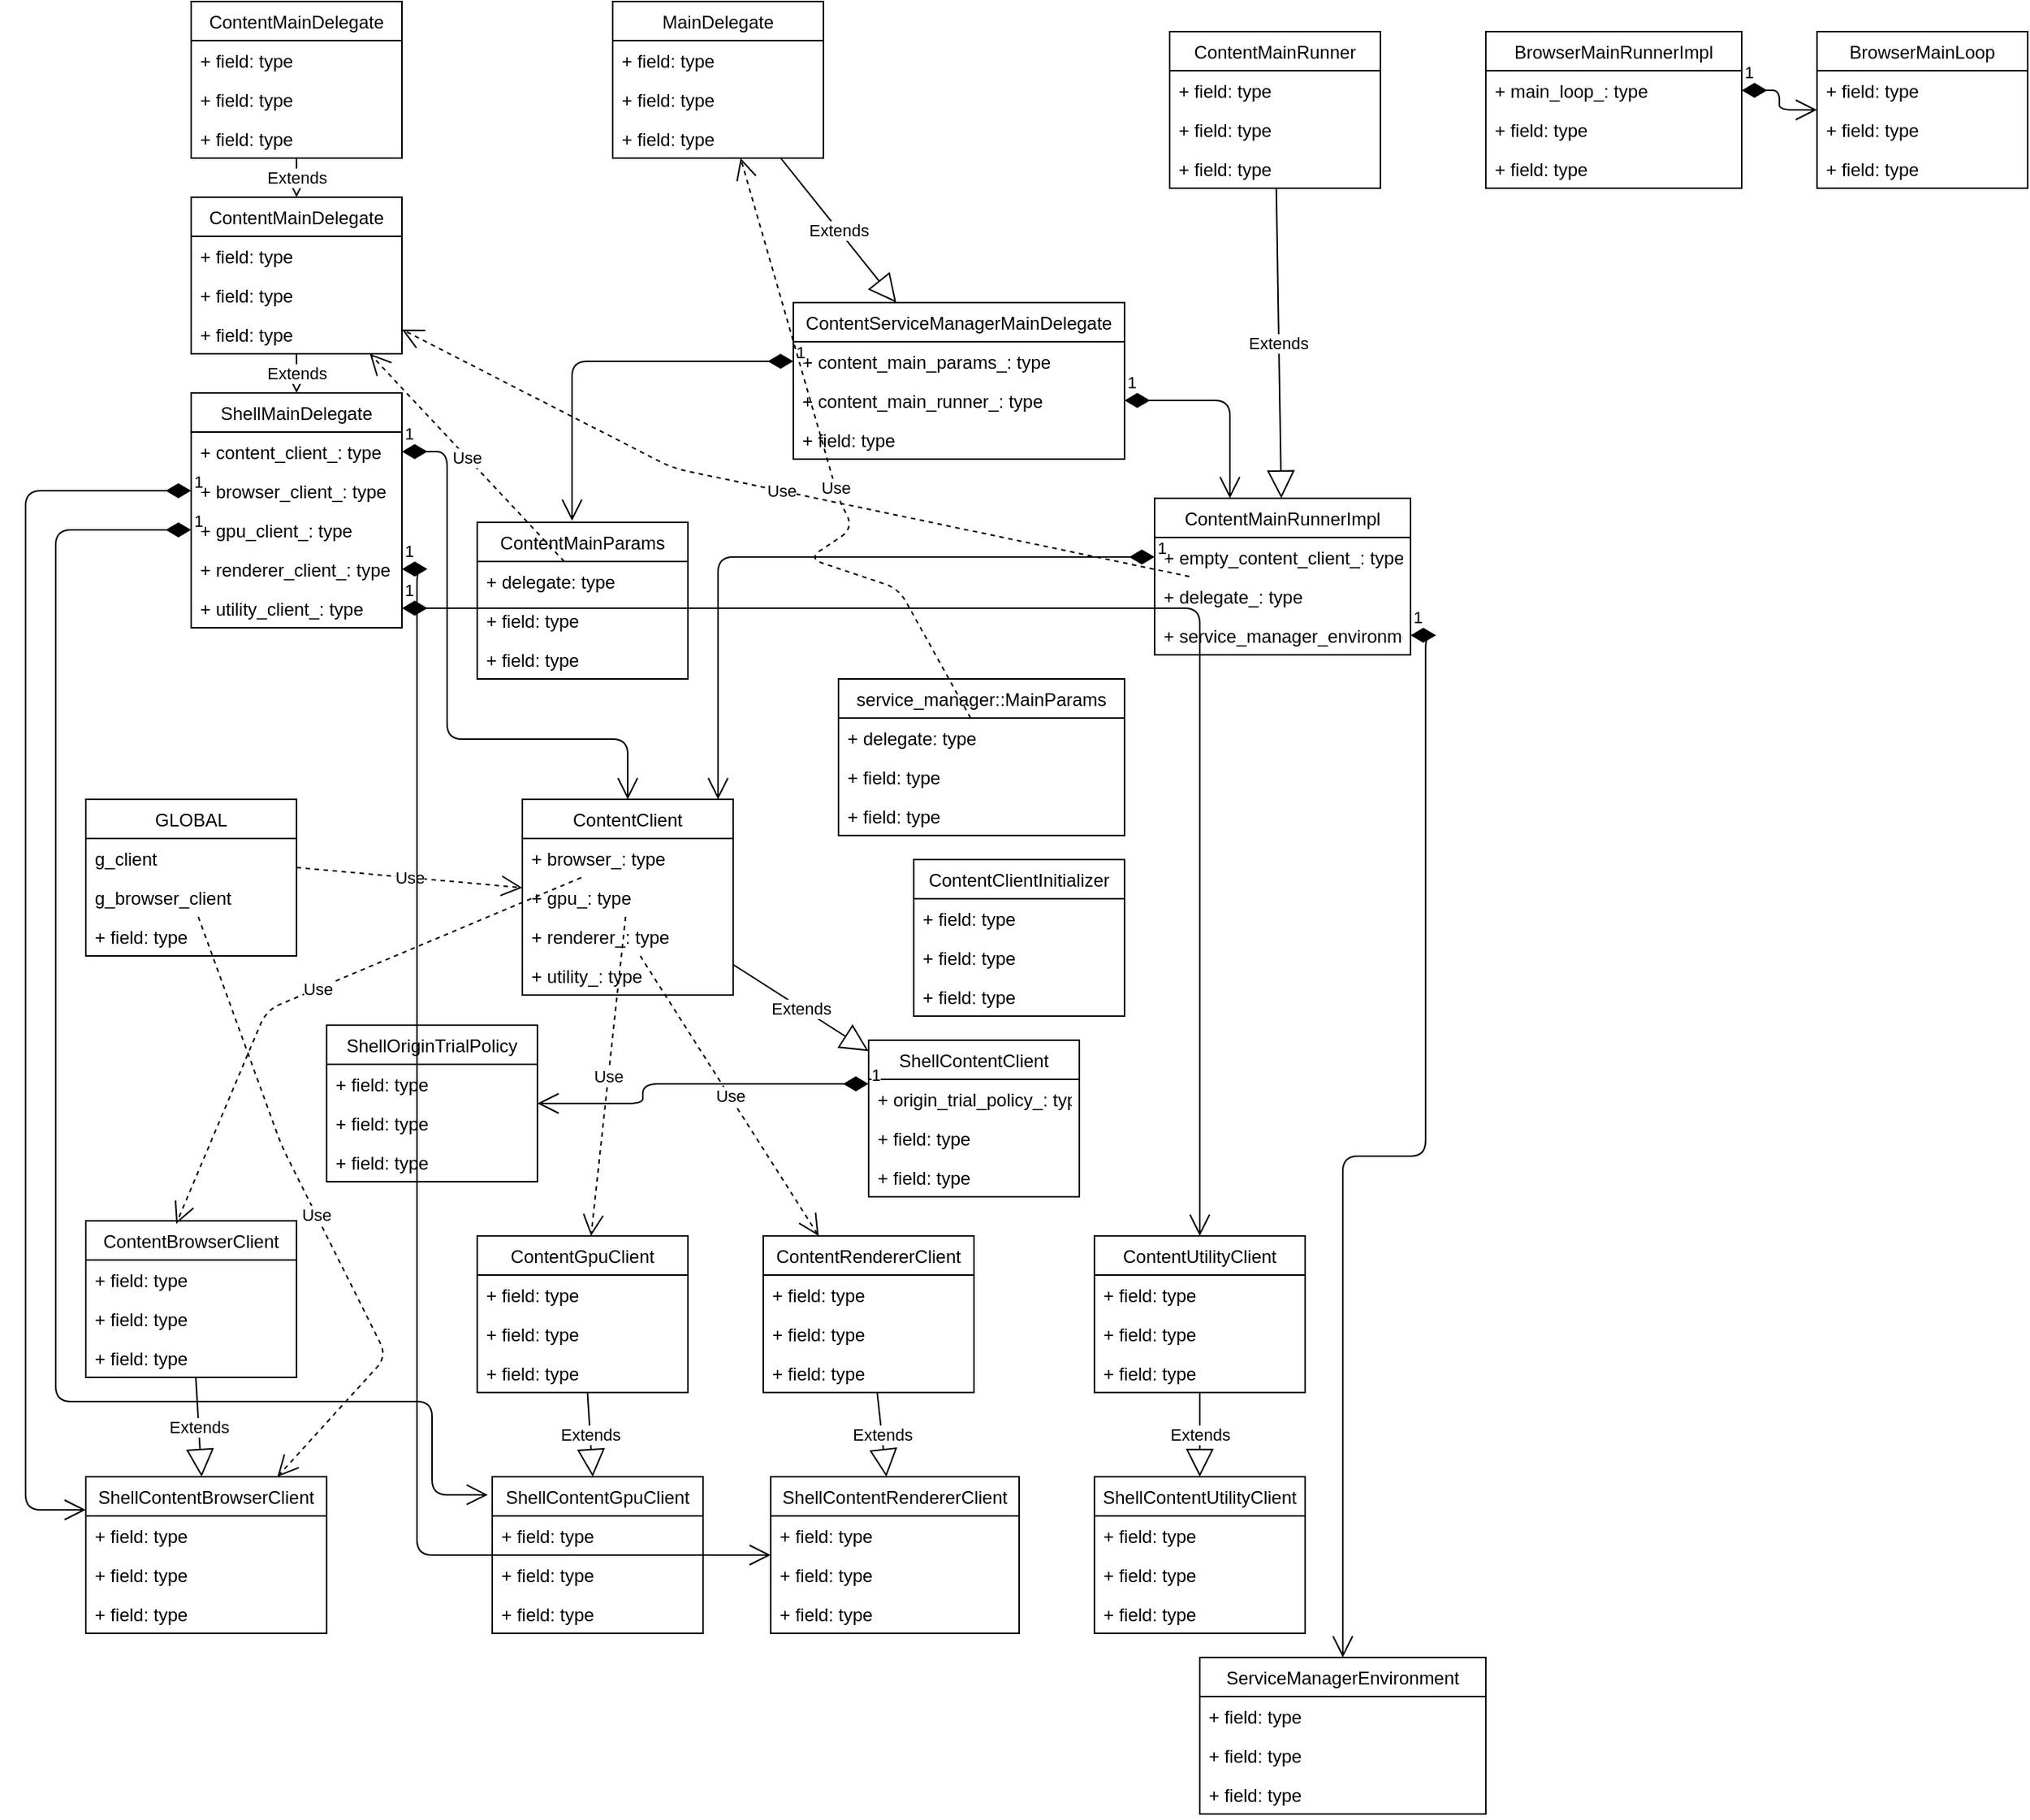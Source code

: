 <mxfile version="12.3.2" type="device" pages="1"><diagram id="yb6-rjvXr2OCw1s4o7pQ" name="Page-1"><mxGraphModel dx="1936" dy="936" grid="1" gridSize="10" guides="1" tooltips="1" connect="1" arrows="1" fold="1" page="1" pageScale="1" pageWidth="850" pageHeight="1100" math="0" shadow="0"><root><mxCell id="0"/><mxCell id="1" parent="0"/><mxCell id="ivxjMVcJkZJAWWNHjHma-1" value="ContentMainDelegate" style="swimlane;fontStyle=0;childLayout=stackLayout;horizontal=1;startSize=26;fillColor=none;horizontalStack=0;resizeParent=1;resizeParentMax=0;resizeLast=0;collapsible=1;marginBottom=0;" parent="1" vertex="1"><mxGeometry x="20" y="20" width="140" height="104" as="geometry"/></mxCell><mxCell id="ivxjMVcJkZJAWWNHjHma-2" value="+ field: type" style="text;strokeColor=none;fillColor=none;align=left;verticalAlign=top;spacingLeft=4;spacingRight=4;overflow=hidden;rotatable=0;points=[[0,0.5],[1,0.5]];portConstraint=eastwest;" parent="ivxjMVcJkZJAWWNHjHma-1" vertex="1"><mxGeometry y="26" width="140" height="26" as="geometry"/></mxCell><mxCell id="ivxjMVcJkZJAWWNHjHma-3" value="+ field: type" style="text;strokeColor=none;fillColor=none;align=left;verticalAlign=top;spacingLeft=4;spacingRight=4;overflow=hidden;rotatable=0;points=[[0,0.5],[1,0.5]];portConstraint=eastwest;" parent="ivxjMVcJkZJAWWNHjHma-1" vertex="1"><mxGeometry y="52" width="140" height="26" as="geometry"/></mxCell><mxCell id="ivxjMVcJkZJAWWNHjHma-4" value="+ field: type" style="text;strokeColor=none;fillColor=none;align=left;verticalAlign=top;spacingLeft=4;spacingRight=4;overflow=hidden;rotatable=0;points=[[0,0.5],[1,0.5]];portConstraint=eastwest;" parent="ivxjMVcJkZJAWWNHjHma-1" vertex="1"><mxGeometry y="78" width="140" height="26" as="geometry"/></mxCell><mxCell id="ivxjMVcJkZJAWWNHjHma-5" value="ContentMainDelegate" style="swimlane;fontStyle=0;childLayout=stackLayout;horizontal=1;startSize=26;fillColor=none;horizontalStack=0;resizeParent=1;resizeParentMax=0;resizeLast=0;collapsible=1;marginBottom=0;" parent="1" vertex="1"><mxGeometry x="20" y="150" width="140" height="104" as="geometry"/></mxCell><mxCell id="ivxjMVcJkZJAWWNHjHma-6" value="+ field: type" style="text;strokeColor=none;fillColor=none;align=left;verticalAlign=top;spacingLeft=4;spacingRight=4;overflow=hidden;rotatable=0;points=[[0,0.5],[1,0.5]];portConstraint=eastwest;" parent="ivxjMVcJkZJAWWNHjHma-5" vertex="1"><mxGeometry y="26" width="140" height="26" as="geometry"/></mxCell><mxCell id="ivxjMVcJkZJAWWNHjHma-7" value="+ field: type" style="text;strokeColor=none;fillColor=none;align=left;verticalAlign=top;spacingLeft=4;spacingRight=4;overflow=hidden;rotatable=0;points=[[0,0.5],[1,0.5]];portConstraint=eastwest;" parent="ivxjMVcJkZJAWWNHjHma-5" vertex="1"><mxGeometry y="52" width="140" height="26" as="geometry"/></mxCell><mxCell id="ivxjMVcJkZJAWWNHjHma-8" value="+ field: type" style="text;strokeColor=none;fillColor=none;align=left;verticalAlign=top;spacingLeft=4;spacingRight=4;overflow=hidden;rotatable=0;points=[[0,0.5],[1,0.5]];portConstraint=eastwest;" parent="ivxjMVcJkZJAWWNHjHma-5" vertex="1"><mxGeometry y="78" width="140" height="26" as="geometry"/></mxCell><mxCell id="ivxjMVcJkZJAWWNHjHma-9" value="ShellMainDelegate" style="swimlane;fontStyle=0;childLayout=stackLayout;horizontal=1;startSize=26;fillColor=none;horizontalStack=0;resizeParent=1;resizeParentMax=0;resizeLast=0;collapsible=1;marginBottom=0;" parent="1" vertex="1"><mxGeometry x="20" y="280" width="140" height="156" as="geometry"/></mxCell><mxCell id="ivxjMVcJkZJAWWNHjHma-10" value="+ content_client_: type" style="text;strokeColor=none;fillColor=none;align=left;verticalAlign=top;spacingLeft=4;spacingRight=4;overflow=hidden;rotatable=0;points=[[0,0.5],[1,0.5]];portConstraint=eastwest;" parent="ivxjMVcJkZJAWWNHjHma-9" vertex="1"><mxGeometry y="26" width="140" height="26" as="geometry"/></mxCell><mxCell id="ivxjMVcJkZJAWWNHjHma-11" value="+ browser_client_: type" style="text;strokeColor=none;fillColor=none;align=left;verticalAlign=top;spacingLeft=4;spacingRight=4;overflow=hidden;rotatable=0;points=[[0,0.5],[1,0.5]];portConstraint=eastwest;" parent="ivxjMVcJkZJAWWNHjHma-9" vertex="1"><mxGeometry y="52" width="140" height="26" as="geometry"/></mxCell><mxCell id="ivxjMVcJkZJAWWNHjHma-12" value="+ gpu_client_: type" style="text;strokeColor=none;fillColor=none;align=left;verticalAlign=top;spacingLeft=4;spacingRight=4;overflow=hidden;rotatable=0;points=[[0,0.5],[1,0.5]];portConstraint=eastwest;" parent="ivxjMVcJkZJAWWNHjHma-9" vertex="1"><mxGeometry y="78" width="140" height="26" as="geometry"/></mxCell><mxCell id="ivxjMVcJkZJAWWNHjHma-104" value="+ renderer_client_: type" style="text;strokeColor=none;fillColor=none;align=left;verticalAlign=top;spacingLeft=4;spacingRight=4;overflow=hidden;rotatable=0;points=[[0,0.5],[1,0.5]];portConstraint=eastwest;" parent="ivxjMVcJkZJAWWNHjHma-9" vertex="1"><mxGeometry y="104" width="140" height="26" as="geometry"/></mxCell><mxCell id="ivxjMVcJkZJAWWNHjHma-121" value="+ utility_client_: type" style="text;strokeColor=none;fillColor=none;align=left;verticalAlign=top;spacingLeft=4;spacingRight=4;overflow=hidden;rotatable=0;points=[[0,0.5],[1,0.5]];portConstraint=eastwest;" parent="ivxjMVcJkZJAWWNHjHma-9" vertex="1"><mxGeometry y="130" width="140" height="26" as="geometry"/></mxCell><mxCell id="ivxjMVcJkZJAWWNHjHma-13" value="Extends" style="endArrow=block;endSize=16;endFill=0;html=1;" parent="1" source="ivxjMVcJkZJAWWNHjHma-1" target="ivxjMVcJkZJAWWNHjHma-5" edge="1"><mxGeometry width="160" relative="1" as="geometry"><mxPoint x="20" y="410" as="sourcePoint"/><mxPoint x="180" y="410" as="targetPoint"/></mxGeometry></mxCell><mxCell id="ivxjMVcJkZJAWWNHjHma-14" value="Extends" style="endArrow=block;endSize=16;endFill=0;html=1;" parent="1" source="ivxjMVcJkZJAWWNHjHma-5" target="ivxjMVcJkZJAWWNHjHma-9" edge="1"><mxGeometry width="160" relative="1" as="geometry"><mxPoint x="100" y="134" as="sourcePoint"/><mxPoint x="100" y="160" as="targetPoint"/></mxGeometry></mxCell><mxCell id="ivxjMVcJkZJAWWNHjHma-15" value="ContentMainParams" style="swimlane;fontStyle=0;childLayout=stackLayout;horizontal=1;startSize=26;fillColor=none;horizontalStack=0;resizeParent=1;resizeParentMax=0;resizeLast=0;collapsible=1;marginBottom=0;" parent="1" vertex="1"><mxGeometry x="210" y="366" width="140" height="104" as="geometry"/></mxCell><mxCell id="ivxjMVcJkZJAWWNHjHma-16" value="+ delegate: type" style="text;strokeColor=none;fillColor=none;align=left;verticalAlign=top;spacingLeft=4;spacingRight=4;overflow=hidden;rotatable=0;points=[[0,0.5],[1,0.5]];portConstraint=eastwest;" parent="ivxjMVcJkZJAWWNHjHma-15" vertex="1"><mxGeometry y="26" width="140" height="26" as="geometry"/></mxCell><mxCell id="ivxjMVcJkZJAWWNHjHma-17" value="+ field: type" style="text;strokeColor=none;fillColor=none;align=left;verticalAlign=top;spacingLeft=4;spacingRight=4;overflow=hidden;rotatable=0;points=[[0,0.5],[1,0.5]];portConstraint=eastwest;" parent="ivxjMVcJkZJAWWNHjHma-15" vertex="1"><mxGeometry y="52" width="140" height="26" as="geometry"/></mxCell><mxCell id="ivxjMVcJkZJAWWNHjHma-18" value="+ field: type" style="text;strokeColor=none;fillColor=none;align=left;verticalAlign=top;spacingLeft=4;spacingRight=4;overflow=hidden;rotatable=0;points=[[0,0.5],[1,0.5]];portConstraint=eastwest;" parent="ivxjMVcJkZJAWWNHjHma-15" vertex="1"><mxGeometry y="78" width="140" height="26" as="geometry"/></mxCell><mxCell id="ivxjMVcJkZJAWWNHjHma-19" value="Use" style="endArrow=open;endSize=12;dashed=1;html=1;" parent="1" source="ivxjMVcJkZJAWWNHjHma-16" target="ivxjMVcJkZJAWWNHjHma-5" edge="1"><mxGeometry width="160" relative="1" as="geometry"><mxPoint x="20" y="410" as="sourcePoint"/><mxPoint x="180" y="410" as="targetPoint"/></mxGeometry></mxCell><mxCell id="ivxjMVcJkZJAWWNHjHma-20" value="MainDelegate" style="swimlane;fontStyle=0;childLayout=stackLayout;horizontal=1;startSize=26;fillColor=none;horizontalStack=0;resizeParent=1;resizeParentMax=0;resizeLast=0;collapsible=1;marginBottom=0;" parent="1" vertex="1"><mxGeometry x="300" y="20" width="140" height="104" as="geometry"/></mxCell><mxCell id="ivxjMVcJkZJAWWNHjHma-21" value="+ field: type" style="text;strokeColor=none;fillColor=none;align=left;verticalAlign=top;spacingLeft=4;spacingRight=4;overflow=hidden;rotatable=0;points=[[0,0.5],[1,0.5]];portConstraint=eastwest;" parent="ivxjMVcJkZJAWWNHjHma-20" vertex="1"><mxGeometry y="26" width="140" height="26" as="geometry"/></mxCell><mxCell id="ivxjMVcJkZJAWWNHjHma-22" value="+ field: type" style="text;strokeColor=none;fillColor=none;align=left;verticalAlign=top;spacingLeft=4;spacingRight=4;overflow=hidden;rotatable=0;points=[[0,0.5],[1,0.5]];portConstraint=eastwest;" parent="ivxjMVcJkZJAWWNHjHma-20" vertex="1"><mxGeometry y="52" width="140" height="26" as="geometry"/></mxCell><mxCell id="ivxjMVcJkZJAWWNHjHma-23" value="+ field: type" style="text;strokeColor=none;fillColor=none;align=left;verticalAlign=top;spacingLeft=4;spacingRight=4;overflow=hidden;rotatable=0;points=[[0,0.5],[1,0.5]];portConstraint=eastwest;" parent="ivxjMVcJkZJAWWNHjHma-20" vertex="1"><mxGeometry y="78" width="140" height="26" as="geometry"/></mxCell><mxCell id="ivxjMVcJkZJAWWNHjHma-24" value="ContentServiceManagerMainDelegate" style="swimlane;fontStyle=0;childLayout=stackLayout;horizontal=1;startSize=26;fillColor=none;horizontalStack=0;resizeParent=1;resizeParentMax=0;resizeLast=0;collapsible=1;marginBottom=0;" parent="1" vertex="1"><mxGeometry x="420" y="220" width="220" height="104" as="geometry"/></mxCell><mxCell id="ivxjMVcJkZJAWWNHjHma-25" value="+ content_main_params_: type" style="text;strokeColor=none;fillColor=none;align=left;verticalAlign=top;spacingLeft=4;spacingRight=4;overflow=hidden;rotatable=0;points=[[0,0.5],[1,0.5]];portConstraint=eastwest;" parent="ivxjMVcJkZJAWWNHjHma-24" vertex="1"><mxGeometry y="26" width="220" height="26" as="geometry"/></mxCell><mxCell id="ivxjMVcJkZJAWWNHjHma-26" value="+ content_main_runner_: type" style="text;strokeColor=none;fillColor=none;align=left;verticalAlign=top;spacingLeft=4;spacingRight=4;overflow=hidden;rotatable=0;points=[[0,0.5],[1,0.5]];portConstraint=eastwest;" parent="ivxjMVcJkZJAWWNHjHma-24" vertex="1"><mxGeometry y="52" width="220" height="26" as="geometry"/></mxCell><mxCell id="ivxjMVcJkZJAWWNHjHma-27" value="+ field: type" style="text;strokeColor=none;fillColor=none;align=left;verticalAlign=top;spacingLeft=4;spacingRight=4;overflow=hidden;rotatable=0;points=[[0,0.5],[1,0.5]];portConstraint=eastwest;" parent="ivxjMVcJkZJAWWNHjHma-24" vertex="1"><mxGeometry y="78" width="220" height="26" as="geometry"/></mxCell><mxCell id="ivxjMVcJkZJAWWNHjHma-28" value="Extends" style="endArrow=block;endSize=16;endFill=0;html=1;" parent="1" source="ivxjMVcJkZJAWWNHjHma-20" target="ivxjMVcJkZJAWWNHjHma-24" edge="1"><mxGeometry width="160" relative="1" as="geometry"><mxPoint x="20" y="410" as="sourcePoint"/><mxPoint x="180" y="410" as="targetPoint"/></mxGeometry></mxCell><mxCell id="ivxjMVcJkZJAWWNHjHma-29" value="1" style="endArrow=open;html=1;endSize=12;startArrow=diamondThin;startSize=14;startFill=1;edgeStyle=orthogonalEdgeStyle;align=left;verticalAlign=bottom;entryX=0.45;entryY=-0.01;entryDx=0;entryDy=0;entryPerimeter=0;" parent="1" source="ivxjMVcJkZJAWWNHjHma-25" target="ivxjMVcJkZJAWWNHjHma-15" edge="1"><mxGeometry x="-1" y="3" relative="1" as="geometry"><mxPoint x="20" y="450" as="sourcePoint"/><mxPoint x="180" y="450" as="targetPoint"/></mxGeometry></mxCell><mxCell id="ivxjMVcJkZJAWWNHjHma-30" value="ContentMainRunner" style="swimlane;fontStyle=0;childLayout=stackLayout;horizontal=1;startSize=26;fillColor=none;horizontalStack=0;resizeParent=1;resizeParentMax=0;resizeLast=0;collapsible=1;marginBottom=0;" parent="1" vertex="1"><mxGeometry x="670" y="40" width="140" height="104" as="geometry"/></mxCell><mxCell id="ivxjMVcJkZJAWWNHjHma-31" value="+ field: type" style="text;strokeColor=none;fillColor=none;align=left;verticalAlign=top;spacingLeft=4;spacingRight=4;overflow=hidden;rotatable=0;points=[[0,0.5],[1,0.5]];portConstraint=eastwest;" parent="ivxjMVcJkZJAWWNHjHma-30" vertex="1"><mxGeometry y="26" width="140" height="26" as="geometry"/></mxCell><mxCell id="ivxjMVcJkZJAWWNHjHma-32" value="+ field: type" style="text;strokeColor=none;fillColor=none;align=left;verticalAlign=top;spacingLeft=4;spacingRight=4;overflow=hidden;rotatable=0;points=[[0,0.5],[1,0.5]];portConstraint=eastwest;" parent="ivxjMVcJkZJAWWNHjHma-30" vertex="1"><mxGeometry y="52" width="140" height="26" as="geometry"/></mxCell><mxCell id="ivxjMVcJkZJAWWNHjHma-33" value="+ field: type" style="text;strokeColor=none;fillColor=none;align=left;verticalAlign=top;spacingLeft=4;spacingRight=4;overflow=hidden;rotatable=0;points=[[0,0.5],[1,0.5]];portConstraint=eastwest;" parent="ivxjMVcJkZJAWWNHjHma-30" vertex="1"><mxGeometry y="78" width="140" height="26" as="geometry"/></mxCell><mxCell id="ivxjMVcJkZJAWWNHjHma-34" value="ContentMainRunnerImpl" style="swimlane;fontStyle=0;childLayout=stackLayout;horizontal=1;startSize=26;fillColor=none;horizontalStack=0;resizeParent=1;resizeParentMax=0;resizeLast=0;collapsible=1;marginBottom=0;" parent="1" vertex="1"><mxGeometry x="660" y="350" width="170" height="104" as="geometry"/></mxCell><mxCell id="ivxjMVcJkZJAWWNHjHma-35" value="+ empty_content_client_: type" style="text;strokeColor=none;fillColor=none;align=left;verticalAlign=top;spacingLeft=4;spacingRight=4;overflow=hidden;rotatable=0;points=[[0,0.5],[1,0.5]];portConstraint=eastwest;" parent="ivxjMVcJkZJAWWNHjHma-34" vertex="1"><mxGeometry y="26" width="170" height="26" as="geometry"/></mxCell><mxCell id="ivxjMVcJkZJAWWNHjHma-37" value="+ delegate_: type" style="text;strokeColor=none;fillColor=none;align=left;verticalAlign=top;spacingLeft=4;spacingRight=4;overflow=hidden;rotatable=0;points=[[0,0.5],[1,0.5]];portConstraint=eastwest;" parent="ivxjMVcJkZJAWWNHjHma-34" vertex="1"><mxGeometry y="52" width="170" height="26" as="geometry"/></mxCell><mxCell id="ivxjMVcJkZJAWWNHjHma-123" value="+ service_manager_environment_: type" style="text;strokeColor=none;fillColor=none;align=left;verticalAlign=top;spacingLeft=4;spacingRight=4;overflow=hidden;rotatable=0;points=[[0,0.5],[1,0.5]];portConstraint=eastwest;" parent="ivxjMVcJkZJAWWNHjHma-34" vertex="1"><mxGeometry y="78" width="170" height="26" as="geometry"/></mxCell><mxCell id="ivxjMVcJkZJAWWNHjHma-38" value="Extends" style="endArrow=block;endSize=16;endFill=0;html=1;" parent="1" source="ivxjMVcJkZJAWWNHjHma-30" target="ivxjMVcJkZJAWWNHjHma-34" edge="1"><mxGeometry width="160" relative="1" as="geometry"><mxPoint x="20" y="450" as="sourcePoint"/><mxPoint x="180" y="450" as="targetPoint"/></mxGeometry></mxCell><mxCell id="ivxjMVcJkZJAWWNHjHma-39" value="ContentClient" style="swimlane;fontStyle=0;childLayout=stackLayout;horizontal=1;startSize=26;fillColor=none;horizontalStack=0;resizeParent=1;resizeParentMax=0;resizeLast=0;collapsible=1;marginBottom=0;" parent="1" vertex="1"><mxGeometry x="240" y="550" width="140" height="130" as="geometry"/></mxCell><mxCell id="ivxjMVcJkZJAWWNHjHma-40" value="+ browser_: type" style="text;strokeColor=none;fillColor=none;align=left;verticalAlign=top;spacingLeft=4;spacingRight=4;overflow=hidden;rotatable=0;points=[[0,0.5],[1,0.5]];portConstraint=eastwest;" parent="ivxjMVcJkZJAWWNHjHma-39" vertex="1"><mxGeometry y="26" width="140" height="26" as="geometry"/></mxCell><mxCell id="ivxjMVcJkZJAWWNHjHma-41" value="+ gpu_: type" style="text;strokeColor=none;fillColor=none;align=left;verticalAlign=top;spacingLeft=4;spacingRight=4;overflow=hidden;rotatable=0;points=[[0,0.5],[1,0.5]];portConstraint=eastwest;" parent="ivxjMVcJkZJAWWNHjHma-39" vertex="1"><mxGeometry y="52" width="140" height="26" as="geometry"/></mxCell><mxCell id="ivxjMVcJkZJAWWNHjHma-42" value="+ renderer_: type" style="text;strokeColor=none;fillColor=none;align=left;verticalAlign=top;spacingLeft=4;spacingRight=4;overflow=hidden;rotatable=0;points=[[0,0.5],[1,0.5]];portConstraint=eastwest;" parent="ivxjMVcJkZJAWWNHjHma-39" vertex="1"><mxGeometry y="78" width="140" height="26" as="geometry"/></mxCell><mxCell id="ivxjMVcJkZJAWWNHjHma-111" value="+ utility_: type" style="text;strokeColor=none;fillColor=none;align=left;verticalAlign=top;spacingLeft=4;spacingRight=4;overflow=hidden;rotatable=0;points=[[0,0.5],[1,0.5]];portConstraint=eastwest;" parent="ivxjMVcJkZJAWWNHjHma-39" vertex="1"><mxGeometry y="104" width="140" height="26" as="geometry"/></mxCell><mxCell id="ivxjMVcJkZJAWWNHjHma-43" value="1" style="endArrow=open;html=1;endSize=12;startArrow=diamondThin;startSize=14;startFill=1;edgeStyle=orthogonalEdgeStyle;align=left;verticalAlign=bottom;" parent="1" source="ivxjMVcJkZJAWWNHjHma-35" target="ivxjMVcJkZJAWWNHjHma-39" edge="1"><mxGeometry x="-1" y="3" relative="1" as="geometry"><mxPoint x="430" y="269" as="sourcePoint"/><mxPoint x="323" y="329" as="targetPoint"/><Array as="points"><mxPoint x="370" y="389"/></Array></mxGeometry></mxCell><mxCell id="ivxjMVcJkZJAWWNHjHma-44" value="1" style="endArrow=open;html=1;endSize=12;startArrow=diamondThin;startSize=14;startFill=1;edgeStyle=orthogonalEdgeStyle;align=left;verticalAlign=bottom;" parent="1" source="ivxjMVcJkZJAWWNHjHma-26" target="ivxjMVcJkZJAWWNHjHma-34" edge="1"><mxGeometry x="-1" y="3" relative="1" as="geometry"><mxPoint x="840" y="399" as="sourcePoint"/><mxPoint x="540" y="470" as="targetPoint"/><Array as="points"><mxPoint x="710" y="285"/></Array></mxGeometry></mxCell><mxCell id="ivxjMVcJkZJAWWNHjHma-45" value="service_manager::MainParams" style="swimlane;fontStyle=0;childLayout=stackLayout;horizontal=1;startSize=26;fillColor=none;horizontalStack=0;resizeParent=1;resizeParentMax=0;resizeLast=0;collapsible=1;marginBottom=0;" parent="1" vertex="1"><mxGeometry x="450" y="470" width="190" height="104" as="geometry"/></mxCell><mxCell id="ivxjMVcJkZJAWWNHjHma-46" value="+ delegate: type" style="text;strokeColor=none;fillColor=none;align=left;verticalAlign=top;spacingLeft=4;spacingRight=4;overflow=hidden;rotatable=0;points=[[0,0.5],[1,0.5]];portConstraint=eastwest;" parent="ivxjMVcJkZJAWWNHjHma-45" vertex="1"><mxGeometry y="26" width="190" height="26" as="geometry"/></mxCell><mxCell id="ivxjMVcJkZJAWWNHjHma-47" value="+ field: type" style="text;strokeColor=none;fillColor=none;align=left;verticalAlign=top;spacingLeft=4;spacingRight=4;overflow=hidden;rotatable=0;points=[[0,0.5],[1,0.5]];portConstraint=eastwest;" parent="ivxjMVcJkZJAWWNHjHma-45" vertex="1"><mxGeometry y="52" width="190" height="26" as="geometry"/></mxCell><mxCell id="ivxjMVcJkZJAWWNHjHma-48" value="+ field: type" style="text;strokeColor=none;fillColor=none;align=left;verticalAlign=top;spacingLeft=4;spacingRight=4;overflow=hidden;rotatable=0;points=[[0,0.5],[1,0.5]];portConstraint=eastwest;" parent="ivxjMVcJkZJAWWNHjHma-45" vertex="1"><mxGeometry y="78" width="190" height="26" as="geometry"/></mxCell><mxCell id="ivxjMVcJkZJAWWNHjHma-49" value="Use" style="endArrow=open;endSize=12;dashed=1;html=1;" parent="1" source="ivxjMVcJkZJAWWNHjHma-46" target="ivxjMVcJkZJAWWNHjHma-20" edge="1"><mxGeometry width="160" relative="1" as="geometry"><mxPoint x="50" y="570" as="sourcePoint"/><mxPoint x="210" y="570" as="targetPoint"/><Array as="points"><mxPoint x="490" y="410"/><mxPoint x="430" y="390"/><mxPoint x="460" y="370"/><mxPoint x="450" y="350"/></Array></mxGeometry></mxCell><mxCell id="ivxjMVcJkZJAWWNHjHma-50" value="Use" style="endArrow=open;endSize=12;dashed=1;html=1;" parent="1" source="ivxjMVcJkZJAWWNHjHma-37" target="ivxjMVcJkZJAWWNHjHma-5" edge="1"><mxGeometry width="160" relative="1" as="geometry"><mxPoint x="316.833" y="398" as="sourcePoint"/><mxPoint x="187.67" y="260" as="targetPoint"/><Array as="points"><mxPoint x="340" y="330"/></Array></mxGeometry></mxCell><mxCell id="ivxjMVcJkZJAWWNHjHma-51" value="ShellContentClient" style="swimlane;fontStyle=0;childLayout=stackLayout;horizontal=1;startSize=26;fillColor=none;horizontalStack=0;resizeParent=1;resizeParentMax=0;resizeLast=0;collapsible=1;marginBottom=0;" parent="1" vertex="1"><mxGeometry x="470" y="710" width="140" height="104" as="geometry"/></mxCell><mxCell id="ivxjMVcJkZJAWWNHjHma-52" value="+ origin_trial_policy_: type" style="text;strokeColor=none;fillColor=none;align=left;verticalAlign=top;spacingLeft=4;spacingRight=4;overflow=hidden;rotatable=0;points=[[0,0.5],[1,0.5]];portConstraint=eastwest;" parent="ivxjMVcJkZJAWWNHjHma-51" vertex="1"><mxGeometry y="26" width="140" height="26" as="geometry"/></mxCell><mxCell id="ivxjMVcJkZJAWWNHjHma-53" value="+ field: type" style="text;strokeColor=none;fillColor=none;align=left;verticalAlign=top;spacingLeft=4;spacingRight=4;overflow=hidden;rotatable=0;points=[[0,0.5],[1,0.5]];portConstraint=eastwest;" parent="ivxjMVcJkZJAWWNHjHma-51" vertex="1"><mxGeometry y="52" width="140" height="26" as="geometry"/></mxCell><mxCell id="ivxjMVcJkZJAWWNHjHma-54" value="+ field: type" style="text;strokeColor=none;fillColor=none;align=left;verticalAlign=top;spacingLeft=4;spacingRight=4;overflow=hidden;rotatable=0;points=[[0,0.5],[1,0.5]];portConstraint=eastwest;" parent="ivxjMVcJkZJAWWNHjHma-51" vertex="1"><mxGeometry y="78" width="140" height="26" as="geometry"/></mxCell><mxCell id="ivxjMVcJkZJAWWNHjHma-55" value="Extends" style="endArrow=block;endSize=16;endFill=0;html=1;" parent="1" source="ivxjMVcJkZJAWWNHjHma-39" target="ivxjMVcJkZJAWWNHjHma-51" edge="1"><mxGeometry width="160" relative="1" as="geometry"><mxPoint x="421.6" y="134" as="sourcePoint"/><mxPoint x="498.4" y="230" as="targetPoint"/></mxGeometry></mxCell><mxCell id="ivxjMVcJkZJAWWNHjHma-56" value="1" style="endArrow=open;html=1;endSize=12;startArrow=diamondThin;startSize=14;startFill=1;edgeStyle=orthogonalEdgeStyle;align=left;verticalAlign=bottom;" parent="1" source="ivxjMVcJkZJAWWNHjHma-10" target="ivxjMVcJkZJAWWNHjHma-39" edge="1"><mxGeometry x="-1" y="3" relative="1" as="geometry"><mxPoint x="430" y="269" as="sourcePoint"/><mxPoint x="283" y="375" as="targetPoint"/><Array as="points"><mxPoint x="190" y="319"/><mxPoint x="190" y="510"/><mxPoint x="310" y="510"/></Array></mxGeometry></mxCell><mxCell id="ivxjMVcJkZJAWWNHjHma-57" value="ShellOriginTrialPolicy" style="swimlane;fontStyle=0;childLayout=stackLayout;horizontal=1;startSize=26;fillColor=none;horizontalStack=0;resizeParent=1;resizeParentMax=0;resizeLast=0;collapsible=1;marginBottom=0;" parent="1" vertex="1"><mxGeometry x="110" y="700" width="140" height="104" as="geometry"/></mxCell><mxCell id="ivxjMVcJkZJAWWNHjHma-58" value="+ field: type" style="text;strokeColor=none;fillColor=none;align=left;verticalAlign=top;spacingLeft=4;spacingRight=4;overflow=hidden;rotatable=0;points=[[0,0.5],[1,0.5]];portConstraint=eastwest;" parent="ivxjMVcJkZJAWWNHjHma-57" vertex="1"><mxGeometry y="26" width="140" height="26" as="geometry"/></mxCell><mxCell id="ivxjMVcJkZJAWWNHjHma-59" value="+ field: type" style="text;strokeColor=none;fillColor=none;align=left;verticalAlign=top;spacingLeft=4;spacingRight=4;overflow=hidden;rotatable=0;points=[[0,0.5],[1,0.5]];portConstraint=eastwest;" parent="ivxjMVcJkZJAWWNHjHma-57" vertex="1"><mxGeometry y="52" width="140" height="26" as="geometry"/></mxCell><mxCell id="ivxjMVcJkZJAWWNHjHma-60" value="+ field: type" style="text;strokeColor=none;fillColor=none;align=left;verticalAlign=top;spacingLeft=4;spacingRight=4;overflow=hidden;rotatable=0;points=[[0,0.5],[1,0.5]];portConstraint=eastwest;" parent="ivxjMVcJkZJAWWNHjHma-57" vertex="1"><mxGeometry y="78" width="140" height="26" as="geometry"/></mxCell><mxCell id="ivxjMVcJkZJAWWNHjHma-61" value="1" style="endArrow=open;html=1;endSize=12;startArrow=diamondThin;startSize=14;startFill=1;edgeStyle=orthogonalEdgeStyle;align=left;verticalAlign=bottom;" parent="1" source="ivxjMVcJkZJAWWNHjHma-52" target="ivxjMVcJkZJAWWNHjHma-57" edge="1"><mxGeometry x="-1" y="3" relative="1" as="geometry"><mxPoint x="170" y="329" as="sourcePoint"/><mxPoint x="320" y="580" as="targetPoint"/><Array as="points"><mxPoint x="320" y="739"/><mxPoint x="320" y="752"/></Array></mxGeometry></mxCell><mxCell id="ivxjMVcJkZJAWWNHjHma-63" value="GLOBAL" style="swimlane;fontStyle=0;childLayout=stackLayout;horizontal=1;startSize=26;fillColor=none;horizontalStack=0;resizeParent=1;resizeParentMax=0;resizeLast=0;collapsible=1;marginBottom=0;" parent="1" vertex="1"><mxGeometry x="-50" y="550" width="140" height="104" as="geometry"/></mxCell><mxCell id="ivxjMVcJkZJAWWNHjHma-64" value="g_client" style="text;strokeColor=none;fillColor=none;align=left;verticalAlign=top;spacingLeft=4;spacingRight=4;overflow=hidden;rotatable=0;points=[[0,0.5],[1,0.5]];portConstraint=eastwest;" parent="ivxjMVcJkZJAWWNHjHma-63" vertex="1"><mxGeometry y="26" width="140" height="26" as="geometry"/></mxCell><mxCell id="ivxjMVcJkZJAWWNHjHma-65" value="g_browser_client" style="text;strokeColor=none;fillColor=none;align=left;verticalAlign=top;spacingLeft=4;spacingRight=4;overflow=hidden;rotatable=0;points=[[0,0.5],[1,0.5]];portConstraint=eastwest;" parent="ivxjMVcJkZJAWWNHjHma-63" vertex="1"><mxGeometry y="52" width="140" height="26" as="geometry"/></mxCell><mxCell id="ivxjMVcJkZJAWWNHjHma-66" value="+ field: type" style="text;strokeColor=none;fillColor=none;align=left;verticalAlign=top;spacingLeft=4;spacingRight=4;overflow=hidden;rotatable=0;points=[[0,0.5],[1,0.5]];portConstraint=eastwest;" parent="ivxjMVcJkZJAWWNHjHma-63" vertex="1"><mxGeometry y="78" width="140" height="26" as="geometry"/></mxCell><mxCell id="ivxjMVcJkZJAWWNHjHma-67" value="Use" style="endArrow=open;endSize=12;dashed=1;html=1;" parent="1" source="ivxjMVcJkZJAWWNHjHma-64" target="ivxjMVcJkZJAWWNHjHma-39" edge="1"><mxGeometry width="160" relative="1" as="geometry"><mxPoint x="-50" y="830" as="sourcePoint"/><mxPoint x="110" y="830" as="targetPoint"/></mxGeometry></mxCell><mxCell id="ivxjMVcJkZJAWWNHjHma-68" value="ContentClientInitializer" style="swimlane;fontStyle=0;childLayout=stackLayout;horizontal=1;startSize=26;fillColor=none;horizontalStack=0;resizeParent=1;resizeParentMax=0;resizeLast=0;collapsible=1;marginBottom=0;" parent="1" vertex="1"><mxGeometry x="500" y="590" width="140" height="104" as="geometry"/></mxCell><mxCell id="ivxjMVcJkZJAWWNHjHma-69" value="+ field: type" style="text;strokeColor=none;fillColor=none;align=left;verticalAlign=top;spacingLeft=4;spacingRight=4;overflow=hidden;rotatable=0;points=[[0,0.5],[1,0.5]];portConstraint=eastwest;" parent="ivxjMVcJkZJAWWNHjHma-68" vertex="1"><mxGeometry y="26" width="140" height="26" as="geometry"/></mxCell><mxCell id="ivxjMVcJkZJAWWNHjHma-70" value="+ field: type" style="text;strokeColor=none;fillColor=none;align=left;verticalAlign=top;spacingLeft=4;spacingRight=4;overflow=hidden;rotatable=0;points=[[0,0.5],[1,0.5]];portConstraint=eastwest;" parent="ivxjMVcJkZJAWWNHjHma-68" vertex="1"><mxGeometry y="52" width="140" height="26" as="geometry"/></mxCell><mxCell id="ivxjMVcJkZJAWWNHjHma-71" value="+ field: type" style="text;strokeColor=none;fillColor=none;align=left;verticalAlign=top;spacingLeft=4;spacingRight=4;overflow=hidden;rotatable=0;points=[[0,0.5],[1,0.5]];portConstraint=eastwest;" parent="ivxjMVcJkZJAWWNHjHma-68" vertex="1"><mxGeometry y="78" width="140" height="26" as="geometry"/></mxCell><mxCell id="ivxjMVcJkZJAWWNHjHma-72" value="ContentBrowserClient" style="swimlane;fontStyle=0;childLayout=stackLayout;horizontal=1;startSize=26;fillColor=none;horizontalStack=0;resizeParent=1;resizeParentMax=0;resizeLast=0;collapsible=1;marginBottom=0;" parent="1" vertex="1"><mxGeometry x="-50" y="830" width="140" height="104" as="geometry"/></mxCell><mxCell id="ivxjMVcJkZJAWWNHjHma-73" value="+ field: type" style="text;strokeColor=none;fillColor=none;align=left;verticalAlign=top;spacingLeft=4;spacingRight=4;overflow=hidden;rotatable=0;points=[[0,0.5],[1,0.5]];portConstraint=eastwest;" parent="ivxjMVcJkZJAWWNHjHma-72" vertex="1"><mxGeometry y="26" width="140" height="26" as="geometry"/></mxCell><mxCell id="ivxjMVcJkZJAWWNHjHma-74" value="+ field: type" style="text;strokeColor=none;fillColor=none;align=left;verticalAlign=top;spacingLeft=4;spacingRight=4;overflow=hidden;rotatable=0;points=[[0,0.5],[1,0.5]];portConstraint=eastwest;" parent="ivxjMVcJkZJAWWNHjHma-72" vertex="1"><mxGeometry y="52" width="140" height="26" as="geometry"/></mxCell><mxCell id="ivxjMVcJkZJAWWNHjHma-75" value="+ field: type" style="text;strokeColor=none;fillColor=none;align=left;verticalAlign=top;spacingLeft=4;spacingRight=4;overflow=hidden;rotatable=0;points=[[0,0.5],[1,0.5]];portConstraint=eastwest;" parent="ivxjMVcJkZJAWWNHjHma-72" vertex="1"><mxGeometry y="78" width="140" height="26" as="geometry"/></mxCell><mxCell id="ivxjMVcJkZJAWWNHjHma-76" value="Use" style="endArrow=open;endSize=12;dashed=1;html=1;entryX=0.429;entryY=0.019;entryDx=0;entryDy=0;entryPerimeter=0;" parent="1" source="ivxjMVcJkZJAWWNHjHma-40" target="ivxjMVcJkZJAWWNHjHma-72" edge="1"><mxGeometry width="160" relative="1" as="geometry"><mxPoint x="100" y="606.966" as="sourcePoint"/><mxPoint x="250" y="624.034" as="targetPoint"/><Array as="points"><mxPoint x="70" y="690"/></Array></mxGeometry></mxCell><mxCell id="ivxjMVcJkZJAWWNHjHma-77" value="ShellContentBrowserClient" style="swimlane;fontStyle=0;childLayout=stackLayout;horizontal=1;startSize=26;fillColor=none;horizontalStack=0;resizeParent=1;resizeParentMax=0;resizeLast=0;collapsible=1;marginBottom=0;" parent="1" vertex="1"><mxGeometry x="-50" y="1000" width="160" height="104" as="geometry"/></mxCell><mxCell id="ivxjMVcJkZJAWWNHjHma-78" value="+ field: type" style="text;strokeColor=none;fillColor=none;align=left;verticalAlign=top;spacingLeft=4;spacingRight=4;overflow=hidden;rotatable=0;points=[[0,0.5],[1,0.5]];portConstraint=eastwest;" parent="ivxjMVcJkZJAWWNHjHma-77" vertex="1"><mxGeometry y="26" width="160" height="26" as="geometry"/></mxCell><mxCell id="ivxjMVcJkZJAWWNHjHma-79" value="+ field: type" style="text;strokeColor=none;fillColor=none;align=left;verticalAlign=top;spacingLeft=4;spacingRight=4;overflow=hidden;rotatable=0;points=[[0,0.5],[1,0.5]];portConstraint=eastwest;" parent="ivxjMVcJkZJAWWNHjHma-77" vertex="1"><mxGeometry y="52" width="160" height="26" as="geometry"/></mxCell><mxCell id="ivxjMVcJkZJAWWNHjHma-80" value="+ field: type" style="text;strokeColor=none;fillColor=none;align=left;verticalAlign=top;spacingLeft=4;spacingRight=4;overflow=hidden;rotatable=0;points=[[0,0.5],[1,0.5]];portConstraint=eastwest;" parent="ivxjMVcJkZJAWWNHjHma-77" vertex="1"><mxGeometry y="78" width="160" height="26" as="geometry"/></mxCell><mxCell id="ivxjMVcJkZJAWWNHjHma-81" value="Extends" style="endArrow=block;endSize=16;endFill=0;html=1;" parent="1" source="ivxjMVcJkZJAWWNHjHma-72" target="ivxjMVcJkZJAWWNHjHma-77" edge="1"><mxGeometry width="160" relative="1" as="geometry"><mxPoint x="-50" y="1090" as="sourcePoint"/><mxPoint x="110" y="1090" as="targetPoint"/></mxGeometry></mxCell><mxCell id="ivxjMVcJkZJAWWNHjHma-82" value="1" style="endArrow=open;html=1;endSize=12;startArrow=diamondThin;startSize=14;startFill=1;edgeStyle=orthogonalEdgeStyle;align=left;verticalAlign=bottom;" parent="1" source="ivxjMVcJkZJAWWNHjHma-11" target="ivxjMVcJkZJAWWNHjHma-77" edge="1"><mxGeometry x="-1" y="3" relative="1" as="geometry"><mxPoint x="-50" y="1130" as="sourcePoint"/><mxPoint x="110" y="1130" as="targetPoint"/><Array as="points"><mxPoint x="-90" y="345"/><mxPoint x="-90" y="1022"/></Array></mxGeometry></mxCell><mxCell id="ivxjMVcJkZJAWWNHjHma-83" value="Use" style="endArrow=open;endSize=12;dashed=1;html=1;" parent="1" source="ivxjMVcJkZJAWWNHjHma-65" target="ivxjMVcJkZJAWWNHjHma-77" edge="1"><mxGeometry width="160" relative="1" as="geometry"><mxPoint x="100" y="606.966" as="sourcePoint"/><mxPoint x="250" y="624.034" as="targetPoint"/><Array as="points"><mxPoint x="80" y="780"/><mxPoint x="150" y="920"/></Array></mxGeometry></mxCell><mxCell id="ivxjMVcJkZJAWWNHjHma-84" value="ContentGpuClient" style="swimlane;fontStyle=0;childLayout=stackLayout;horizontal=1;startSize=26;fillColor=none;horizontalStack=0;resizeParent=1;resizeParentMax=0;resizeLast=0;collapsible=1;marginBottom=0;" parent="1" vertex="1"><mxGeometry x="210" y="840" width="140" height="104" as="geometry"/></mxCell><mxCell id="ivxjMVcJkZJAWWNHjHma-85" value="+ field: type" style="text;strokeColor=none;fillColor=none;align=left;verticalAlign=top;spacingLeft=4;spacingRight=4;overflow=hidden;rotatable=0;points=[[0,0.5],[1,0.5]];portConstraint=eastwest;" parent="ivxjMVcJkZJAWWNHjHma-84" vertex="1"><mxGeometry y="26" width="140" height="26" as="geometry"/></mxCell><mxCell id="ivxjMVcJkZJAWWNHjHma-86" value="+ field: type" style="text;strokeColor=none;fillColor=none;align=left;verticalAlign=top;spacingLeft=4;spacingRight=4;overflow=hidden;rotatable=0;points=[[0,0.5],[1,0.5]];portConstraint=eastwest;" parent="ivxjMVcJkZJAWWNHjHma-84" vertex="1"><mxGeometry y="52" width="140" height="26" as="geometry"/></mxCell><mxCell id="ivxjMVcJkZJAWWNHjHma-87" value="+ field: type" style="text;strokeColor=none;fillColor=none;align=left;verticalAlign=top;spacingLeft=4;spacingRight=4;overflow=hidden;rotatable=0;points=[[0,0.5],[1,0.5]];portConstraint=eastwest;" parent="ivxjMVcJkZJAWWNHjHma-84" vertex="1"><mxGeometry y="78" width="140" height="26" as="geometry"/></mxCell><mxCell id="ivxjMVcJkZJAWWNHjHma-88" value="Use" style="endArrow=open;endSize=12;dashed=1;html=1;" parent="1" source="ivxjMVcJkZJAWWNHjHma-41" target="ivxjMVcJkZJAWWNHjHma-84" edge="1"><mxGeometry width="160" relative="1" as="geometry"><mxPoint x="281.481" y="632" as="sourcePoint"/><mxPoint x="20.06" y="841.976" as="targetPoint"/><Array as="points"/></mxGeometry></mxCell><mxCell id="ivxjMVcJkZJAWWNHjHma-89" value="ShellContentGpuClient" style="swimlane;fontStyle=0;childLayout=stackLayout;horizontal=1;startSize=26;fillColor=none;horizontalStack=0;resizeParent=1;resizeParentMax=0;resizeLast=0;collapsible=1;marginBottom=0;" parent="1" vertex="1"><mxGeometry x="220" y="1000" width="140" height="104" as="geometry"/></mxCell><mxCell id="ivxjMVcJkZJAWWNHjHma-90" value="+ field: type" style="text;strokeColor=none;fillColor=none;align=left;verticalAlign=top;spacingLeft=4;spacingRight=4;overflow=hidden;rotatable=0;points=[[0,0.5],[1,0.5]];portConstraint=eastwest;" parent="ivxjMVcJkZJAWWNHjHma-89" vertex="1"><mxGeometry y="26" width="140" height="26" as="geometry"/></mxCell><mxCell id="ivxjMVcJkZJAWWNHjHma-91" value="+ field: type" style="text;strokeColor=none;fillColor=none;align=left;verticalAlign=top;spacingLeft=4;spacingRight=4;overflow=hidden;rotatable=0;points=[[0,0.5],[1,0.5]];portConstraint=eastwest;" parent="ivxjMVcJkZJAWWNHjHma-89" vertex="1"><mxGeometry y="52" width="140" height="26" as="geometry"/></mxCell><mxCell id="ivxjMVcJkZJAWWNHjHma-92" value="+ field: type" style="text;strokeColor=none;fillColor=none;align=left;verticalAlign=top;spacingLeft=4;spacingRight=4;overflow=hidden;rotatable=0;points=[[0,0.5],[1,0.5]];portConstraint=eastwest;" parent="ivxjMVcJkZJAWWNHjHma-89" vertex="1"><mxGeometry y="78" width="140" height="26" as="geometry"/></mxCell><mxCell id="ivxjMVcJkZJAWWNHjHma-93" value="Extends" style="endArrow=block;endSize=16;endFill=0;html=1;" parent="1" source="ivxjMVcJkZJAWWNHjHma-84" target="ivxjMVcJkZJAWWNHjHma-89" edge="1"><mxGeometry width="160" relative="1" as="geometry"><mxPoint x="33.059" y="944" as="sourcePoint"/><mxPoint x="36.941" y="1010" as="targetPoint"/></mxGeometry></mxCell><mxCell id="ivxjMVcJkZJAWWNHjHma-94" value="1" style="endArrow=open;html=1;endSize=12;startArrow=diamondThin;startSize=14;startFill=1;edgeStyle=orthogonalEdgeStyle;align=left;verticalAlign=bottom;entryX=-0.021;entryY=0.115;entryDx=0;entryDy=0;entryPerimeter=0;" parent="1" source="ivxjMVcJkZJAWWNHjHma-12" target="ivxjMVcJkZJAWWNHjHma-89" edge="1"><mxGeometry x="-1" y="3" relative="1" as="geometry"><mxPoint x="-110" y="1130" as="sourcePoint"/><mxPoint x="50" y="1130" as="targetPoint"/><Array as="points"><mxPoint x="-70" y="371"/><mxPoint x="-70" y="950"/><mxPoint x="180" y="950"/><mxPoint x="180" y="1012"/></Array></mxGeometry></mxCell><mxCell id="ivxjMVcJkZJAWWNHjHma-99" value="ContentRendererClient" style="swimlane;fontStyle=0;childLayout=stackLayout;horizontal=1;startSize=26;fillColor=none;horizontalStack=0;resizeParent=1;resizeParentMax=0;resizeLast=0;collapsible=1;marginBottom=0;" parent="1" vertex="1"><mxGeometry x="400" y="840" width="140" height="104" as="geometry"/></mxCell><mxCell id="ivxjMVcJkZJAWWNHjHma-100" value="+ field: type" style="text;strokeColor=none;fillColor=none;align=left;verticalAlign=top;spacingLeft=4;spacingRight=4;overflow=hidden;rotatable=0;points=[[0,0.5],[1,0.5]];portConstraint=eastwest;" parent="ivxjMVcJkZJAWWNHjHma-99" vertex="1"><mxGeometry y="26" width="140" height="26" as="geometry"/></mxCell><mxCell id="ivxjMVcJkZJAWWNHjHma-101" value="+ field: type" style="text;strokeColor=none;fillColor=none;align=left;verticalAlign=top;spacingLeft=4;spacingRight=4;overflow=hidden;rotatable=0;points=[[0,0.5],[1,0.5]];portConstraint=eastwest;" parent="ivxjMVcJkZJAWWNHjHma-99" vertex="1"><mxGeometry y="52" width="140" height="26" as="geometry"/></mxCell><mxCell id="ivxjMVcJkZJAWWNHjHma-102" value="+ field: type" style="text;strokeColor=none;fillColor=none;align=left;verticalAlign=top;spacingLeft=4;spacingRight=4;overflow=hidden;rotatable=0;points=[[0,0.5],[1,0.5]];portConstraint=eastwest;" parent="ivxjMVcJkZJAWWNHjHma-99" vertex="1"><mxGeometry y="78" width="140" height="26" as="geometry"/></mxCell><mxCell id="ivxjMVcJkZJAWWNHjHma-103" value="Use" style="endArrow=open;endSize=12;dashed=1;html=1;" parent="1" source="ivxjMVcJkZJAWWNHjHma-42" target="ivxjMVcJkZJAWWNHjHma-99" edge="1"><mxGeometry width="160" relative="1" as="geometry"><mxPoint x="318.482" y="658" as="sourcePoint"/><mxPoint x="296.07" y="850" as="targetPoint"/><Array as="points"/></mxGeometry></mxCell><mxCell id="ivxjMVcJkZJAWWNHjHma-105" value="ShellContentRendererClient" style="swimlane;fontStyle=0;childLayout=stackLayout;horizontal=1;startSize=26;fillColor=none;horizontalStack=0;resizeParent=1;resizeParentMax=0;resizeLast=0;collapsible=1;marginBottom=0;" parent="1" vertex="1"><mxGeometry x="405" y="1000" width="165" height="104" as="geometry"/></mxCell><mxCell id="ivxjMVcJkZJAWWNHjHma-106" value="+ field: type" style="text;strokeColor=none;fillColor=none;align=left;verticalAlign=top;spacingLeft=4;spacingRight=4;overflow=hidden;rotatable=0;points=[[0,0.5],[1,0.5]];portConstraint=eastwest;" parent="ivxjMVcJkZJAWWNHjHma-105" vertex="1"><mxGeometry y="26" width="165" height="26" as="geometry"/></mxCell><mxCell id="ivxjMVcJkZJAWWNHjHma-107" value="+ field: type" style="text;strokeColor=none;fillColor=none;align=left;verticalAlign=top;spacingLeft=4;spacingRight=4;overflow=hidden;rotatable=0;points=[[0,0.5],[1,0.5]];portConstraint=eastwest;" parent="ivxjMVcJkZJAWWNHjHma-105" vertex="1"><mxGeometry y="52" width="165" height="26" as="geometry"/></mxCell><mxCell id="ivxjMVcJkZJAWWNHjHma-108" value="+ field: type" style="text;strokeColor=none;fillColor=none;align=left;verticalAlign=top;spacingLeft=4;spacingRight=4;overflow=hidden;rotatable=0;points=[[0,0.5],[1,0.5]];portConstraint=eastwest;" parent="ivxjMVcJkZJAWWNHjHma-105" vertex="1"><mxGeometry y="78" width="165" height="26" as="geometry"/></mxCell><mxCell id="ivxjMVcJkZJAWWNHjHma-109" value="Extends" style="endArrow=block;endSize=16;endFill=0;html=1;" parent="1" source="ivxjMVcJkZJAWWNHjHma-99" target="ivxjMVcJkZJAWWNHjHma-105" edge="1"><mxGeometry width="160" relative="1" as="geometry"><mxPoint x="293.25" y="954" as="sourcePoint"/><mxPoint x="296.75" y="1010" as="targetPoint"/></mxGeometry></mxCell><mxCell id="ivxjMVcJkZJAWWNHjHma-110" value="1" style="endArrow=open;html=1;endSize=12;startArrow=diamondThin;startSize=14;startFill=1;edgeStyle=orthogonalEdgeStyle;align=left;verticalAlign=bottom;" parent="1" source="ivxjMVcJkZJAWWNHjHma-104" target="ivxjMVcJkZJAWWNHjHma-105" edge="1"><mxGeometry x="-1" y="3" relative="1" as="geometry"><mxPoint x="-110" y="1130" as="sourcePoint"/><mxPoint x="50" y="1130" as="targetPoint"/><Array as="points"><mxPoint x="170" y="397"/><mxPoint x="170" y="1052"/></Array></mxGeometry></mxCell><mxCell id="ivxjMVcJkZJAWWNHjHma-112" value="ContentUtilityClient" style="swimlane;fontStyle=0;childLayout=stackLayout;horizontal=1;startSize=26;fillColor=none;horizontalStack=0;resizeParent=1;resizeParentMax=0;resizeLast=0;collapsible=1;marginBottom=0;" parent="1" vertex="1"><mxGeometry x="620" y="840" width="140" height="104" as="geometry"/></mxCell><mxCell id="ivxjMVcJkZJAWWNHjHma-113" value="+ field: type" style="text;strokeColor=none;fillColor=none;align=left;verticalAlign=top;spacingLeft=4;spacingRight=4;overflow=hidden;rotatable=0;points=[[0,0.5],[1,0.5]];portConstraint=eastwest;" parent="ivxjMVcJkZJAWWNHjHma-112" vertex="1"><mxGeometry y="26" width="140" height="26" as="geometry"/></mxCell><mxCell id="ivxjMVcJkZJAWWNHjHma-114" value="+ field: type" style="text;strokeColor=none;fillColor=none;align=left;verticalAlign=top;spacingLeft=4;spacingRight=4;overflow=hidden;rotatable=0;points=[[0,0.5],[1,0.5]];portConstraint=eastwest;" parent="ivxjMVcJkZJAWWNHjHma-112" vertex="1"><mxGeometry y="52" width="140" height="26" as="geometry"/></mxCell><mxCell id="ivxjMVcJkZJAWWNHjHma-115" value="+ field: type" style="text;strokeColor=none;fillColor=none;align=left;verticalAlign=top;spacingLeft=4;spacingRight=4;overflow=hidden;rotatable=0;points=[[0,0.5],[1,0.5]];portConstraint=eastwest;" parent="ivxjMVcJkZJAWWNHjHma-112" vertex="1"><mxGeometry y="78" width="140" height="26" as="geometry"/></mxCell><mxCell id="ivxjMVcJkZJAWWNHjHma-116" value="ShellContentUtilityClient" style="swimlane;fontStyle=0;childLayout=stackLayout;horizontal=1;startSize=26;fillColor=none;horizontalStack=0;resizeParent=1;resizeParentMax=0;resizeLast=0;collapsible=1;marginBottom=0;" parent="1" vertex="1"><mxGeometry x="620" y="1000" width="140" height="104" as="geometry"/></mxCell><mxCell id="ivxjMVcJkZJAWWNHjHma-117" value="+ field: type" style="text;strokeColor=none;fillColor=none;align=left;verticalAlign=top;spacingLeft=4;spacingRight=4;overflow=hidden;rotatable=0;points=[[0,0.5],[1,0.5]];portConstraint=eastwest;" parent="ivxjMVcJkZJAWWNHjHma-116" vertex="1"><mxGeometry y="26" width="140" height="26" as="geometry"/></mxCell><mxCell id="ivxjMVcJkZJAWWNHjHma-118" value="+ field: type" style="text;strokeColor=none;fillColor=none;align=left;verticalAlign=top;spacingLeft=4;spacingRight=4;overflow=hidden;rotatable=0;points=[[0,0.5],[1,0.5]];portConstraint=eastwest;" parent="ivxjMVcJkZJAWWNHjHma-116" vertex="1"><mxGeometry y="52" width="140" height="26" as="geometry"/></mxCell><mxCell id="ivxjMVcJkZJAWWNHjHma-119" value="+ field: type" style="text;strokeColor=none;fillColor=none;align=left;verticalAlign=top;spacingLeft=4;spacingRight=4;overflow=hidden;rotatable=0;points=[[0,0.5],[1,0.5]];portConstraint=eastwest;" parent="ivxjMVcJkZJAWWNHjHma-116" vertex="1"><mxGeometry y="78" width="140" height="26" as="geometry"/></mxCell><mxCell id="ivxjMVcJkZJAWWNHjHma-120" value="Extends" style="endArrow=block;endSize=16;endFill=0;html=1;" parent="1" source="ivxjMVcJkZJAWWNHjHma-112" target="ivxjMVcJkZJAWWNHjHma-116" edge="1"><mxGeometry width="160" relative="1" as="geometry"><mxPoint x="485.688" y="954" as="sourcePoint"/><mxPoint x="491.812" y="1010" as="targetPoint"/></mxGeometry></mxCell><mxCell id="ivxjMVcJkZJAWWNHjHma-122" value="1" style="endArrow=open;html=1;endSize=12;startArrow=diamondThin;startSize=14;startFill=1;edgeStyle=orthogonalEdgeStyle;align=left;verticalAlign=bottom;" parent="1" source="ivxjMVcJkZJAWWNHjHma-121" target="ivxjMVcJkZJAWWNHjHma-112" edge="1"><mxGeometry x="-1" y="3" relative="1" as="geometry"><mxPoint x="-110" y="1130" as="sourcePoint"/><mxPoint x="50" y="1130" as="targetPoint"/></mxGeometry></mxCell><mxCell id="ivxjMVcJkZJAWWNHjHma-124" value="ServiceManagerEnvironment" style="swimlane;fontStyle=0;childLayout=stackLayout;horizontal=1;startSize=26;fillColor=none;horizontalStack=0;resizeParent=1;resizeParentMax=0;resizeLast=0;collapsible=1;marginBottom=0;" parent="1" vertex="1"><mxGeometry x="690" y="1120" width="190" height="104" as="geometry"/></mxCell><mxCell id="ivxjMVcJkZJAWWNHjHma-125" value="+ field: type" style="text;strokeColor=none;fillColor=none;align=left;verticalAlign=top;spacingLeft=4;spacingRight=4;overflow=hidden;rotatable=0;points=[[0,0.5],[1,0.5]];portConstraint=eastwest;" parent="ivxjMVcJkZJAWWNHjHma-124" vertex="1"><mxGeometry y="26" width="190" height="26" as="geometry"/></mxCell><mxCell id="ivxjMVcJkZJAWWNHjHma-126" value="+ field: type" style="text;strokeColor=none;fillColor=none;align=left;verticalAlign=top;spacingLeft=4;spacingRight=4;overflow=hidden;rotatable=0;points=[[0,0.5],[1,0.5]];portConstraint=eastwest;" parent="ivxjMVcJkZJAWWNHjHma-124" vertex="1"><mxGeometry y="52" width="190" height="26" as="geometry"/></mxCell><mxCell id="ivxjMVcJkZJAWWNHjHma-127" value="+ field: type" style="text;strokeColor=none;fillColor=none;align=left;verticalAlign=top;spacingLeft=4;spacingRight=4;overflow=hidden;rotatable=0;points=[[0,0.5],[1,0.5]];portConstraint=eastwest;" parent="ivxjMVcJkZJAWWNHjHma-124" vertex="1"><mxGeometry y="78" width="190" height="26" as="geometry"/></mxCell><mxCell id="ivxjMVcJkZJAWWNHjHma-128" value="1" style="endArrow=open;html=1;endSize=12;startArrow=diamondThin;startSize=14;startFill=1;edgeStyle=orthogonalEdgeStyle;align=left;verticalAlign=bottom;" parent="1" source="ivxjMVcJkZJAWWNHjHma-123" target="ivxjMVcJkZJAWWNHjHma-124" edge="1"><mxGeometry x="-1" y="3" relative="1" as="geometry"><mxPoint x="40" y="1250" as="sourcePoint"/><mxPoint x="200" y="1250" as="targetPoint"/></mxGeometry></mxCell><mxCell id="zj2OfHnBmmjkowPW8q_T-1" value="BrowserMainRunnerImpl" style="swimlane;fontStyle=0;childLayout=stackLayout;horizontal=1;startSize=26;fillColor=none;horizontalStack=0;resizeParent=1;resizeParentMax=0;resizeLast=0;collapsible=1;marginBottom=0;" vertex="1" parent="1"><mxGeometry x="880" y="40" width="170" height="104" as="geometry"/></mxCell><mxCell id="zj2OfHnBmmjkowPW8q_T-2" value="+ main_loop_: type" style="text;strokeColor=none;fillColor=none;align=left;verticalAlign=top;spacingLeft=4;spacingRight=4;overflow=hidden;rotatable=0;points=[[0,0.5],[1,0.5]];portConstraint=eastwest;" vertex="1" parent="zj2OfHnBmmjkowPW8q_T-1"><mxGeometry y="26" width="170" height="26" as="geometry"/></mxCell><mxCell id="zj2OfHnBmmjkowPW8q_T-3" value="+ field: type" style="text;strokeColor=none;fillColor=none;align=left;verticalAlign=top;spacingLeft=4;spacingRight=4;overflow=hidden;rotatable=0;points=[[0,0.5],[1,0.5]];portConstraint=eastwest;" vertex="1" parent="zj2OfHnBmmjkowPW8q_T-1"><mxGeometry y="52" width="170" height="26" as="geometry"/></mxCell><mxCell id="zj2OfHnBmmjkowPW8q_T-4" value="+ field: type" style="text;strokeColor=none;fillColor=none;align=left;verticalAlign=top;spacingLeft=4;spacingRight=4;overflow=hidden;rotatable=0;points=[[0,0.5],[1,0.5]];portConstraint=eastwest;" vertex="1" parent="zj2OfHnBmmjkowPW8q_T-1"><mxGeometry y="78" width="170" height="26" as="geometry"/></mxCell><mxCell id="zj2OfHnBmmjkowPW8q_T-5" value="BrowserMainLoop" style="swimlane;fontStyle=0;childLayout=stackLayout;horizontal=1;startSize=26;fillColor=none;horizontalStack=0;resizeParent=1;resizeParentMax=0;resizeLast=0;collapsible=1;marginBottom=0;" vertex="1" parent="1"><mxGeometry x="1100" y="40" width="140" height="104" as="geometry"/></mxCell><mxCell id="zj2OfHnBmmjkowPW8q_T-6" value="+ field: type" style="text;strokeColor=none;fillColor=none;align=left;verticalAlign=top;spacingLeft=4;spacingRight=4;overflow=hidden;rotatable=0;points=[[0,0.5],[1,0.5]];portConstraint=eastwest;" vertex="1" parent="zj2OfHnBmmjkowPW8q_T-5"><mxGeometry y="26" width="140" height="26" as="geometry"/></mxCell><mxCell id="zj2OfHnBmmjkowPW8q_T-7" value="+ field: type" style="text;strokeColor=none;fillColor=none;align=left;verticalAlign=top;spacingLeft=4;spacingRight=4;overflow=hidden;rotatable=0;points=[[0,0.5],[1,0.5]];portConstraint=eastwest;" vertex="1" parent="zj2OfHnBmmjkowPW8q_T-5"><mxGeometry y="52" width="140" height="26" as="geometry"/></mxCell><mxCell id="zj2OfHnBmmjkowPW8q_T-8" value="+ field: type" style="text;strokeColor=none;fillColor=none;align=left;verticalAlign=top;spacingLeft=4;spacingRight=4;overflow=hidden;rotatable=0;points=[[0,0.5],[1,0.5]];portConstraint=eastwest;" vertex="1" parent="zj2OfHnBmmjkowPW8q_T-5"><mxGeometry y="78" width="140" height="26" as="geometry"/></mxCell><mxCell id="zj2OfHnBmmjkowPW8q_T-9" value="1" style="endArrow=open;html=1;endSize=12;startArrow=diamondThin;startSize=14;startFill=1;edgeStyle=orthogonalEdgeStyle;align=left;verticalAlign=bottom;" edge="1" parent="1" source="zj2OfHnBmmjkowPW8q_T-2" target="zj2OfHnBmmjkowPW8q_T-5"><mxGeometry x="-1" y="3" relative="1" as="geometry"><mxPoint x="1030" y="190" as="sourcePoint"/><mxPoint x="1190" y="190" as="targetPoint"/></mxGeometry></mxCell></root></mxGraphModel></diagram></mxfile>